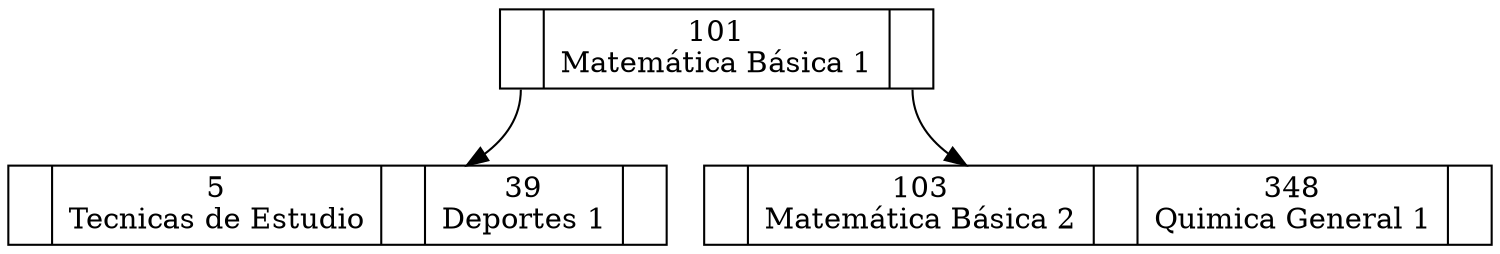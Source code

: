 digraph G
{
node[shape = record, height= .1];
node0[label="<r0>|<c1> 101\nMatemática Básica 1 |<r1>"];
node1[label="<r0>|<c1> 5\nTecnicas de Estudio |<r1>|<c2> 39\nDeportes 1 |<r2>"];
node2[label="<r0>|<c1> 103\nMatemática Básica 2 |<r1>|<c2> 348\nQuimica General 1 |<r2>"];

"node0":r0 -> "node1"
"node0":r1 -> "node2"
}
